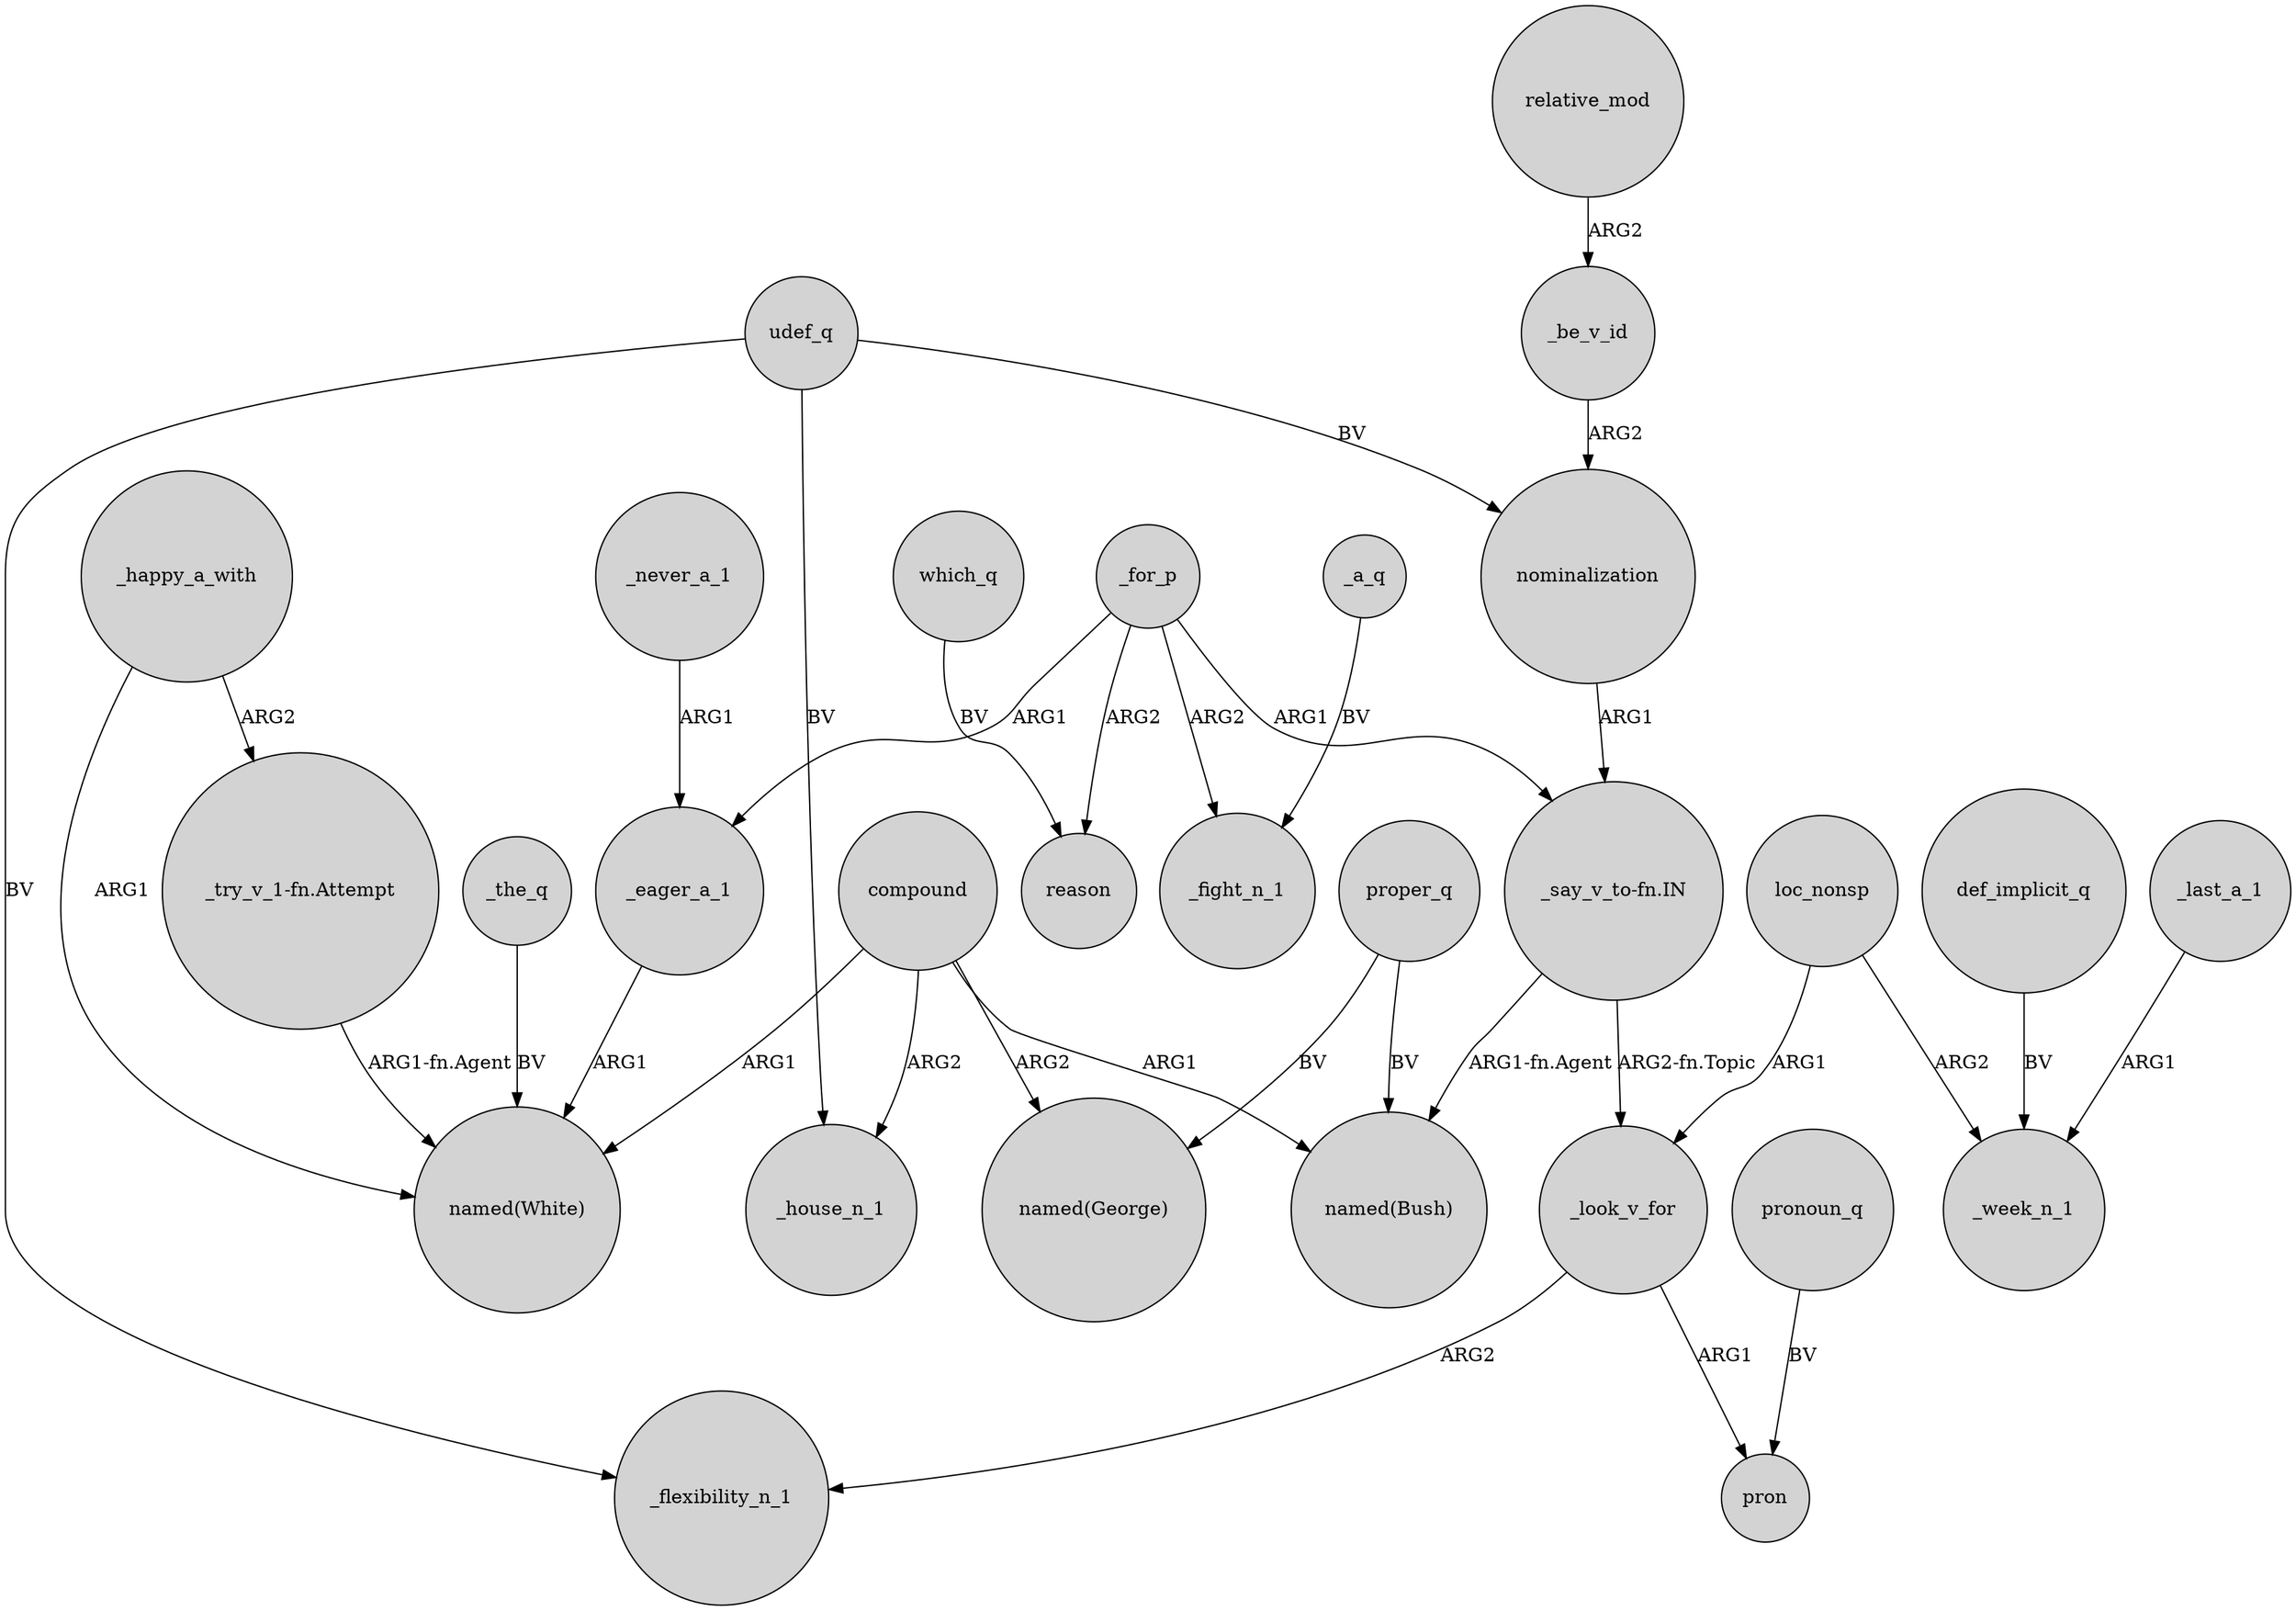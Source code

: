 digraph {
	node [shape=circle style=filled]
	_happy_a_with -> "named(White)" [label=ARG1]
	"_say_v_to-fn.IN" -> _look_v_for [label="ARG2-fn.Topic"]
	def_implicit_q -> _week_n_1 [label=BV]
	_for_p -> "_say_v_to-fn.IN" [label=ARG1]
	loc_nonsp -> _look_v_for [label=ARG1]
	compound -> _house_n_1 [label=ARG2]
	"_try_v_1-fn.Attempt" -> "named(White)" [label="ARG1-fn.Agent"]
	_for_p -> reason [label=ARG2]
	relative_mod -> _be_v_id [label=ARG2]
	compound -> "named(George)" [label=ARG2]
	udef_q -> _flexibility_n_1 [label=BV]
	_look_v_for -> _flexibility_n_1 [label=ARG2]
	udef_q -> _house_n_1 [label=BV]
	_for_p -> _fight_n_1 [label=ARG2]
	_happy_a_with -> "_try_v_1-fn.Attempt" [label=ARG2]
	which_q -> reason [label=BV]
	_for_p -> _eager_a_1 [label=ARG1]
	pronoun_q -> pron [label=BV]
	_look_v_for -> pron [label=ARG1]
	loc_nonsp -> _week_n_1 [label=ARG2]
	nominalization -> "_say_v_to-fn.IN" [label=ARG1]
	_the_q -> "named(White)" [label=BV]
	_be_v_id -> nominalization [label=ARG2]
	_never_a_1 -> _eager_a_1 [label=ARG1]
	proper_q -> "named(Bush)" [label=BV]
	proper_q -> "named(George)" [label=BV]
	_last_a_1 -> _week_n_1 [label=ARG1]
	udef_q -> nominalization [label=BV]
	_eager_a_1 -> "named(White)" [label=ARG1]
	"_say_v_to-fn.IN" -> "named(Bush)" [label="ARG1-fn.Agent"]
	compound -> "named(White)" [label=ARG1]
	_a_q -> _fight_n_1 [label=BV]
	compound -> "named(Bush)" [label=ARG1]
}
